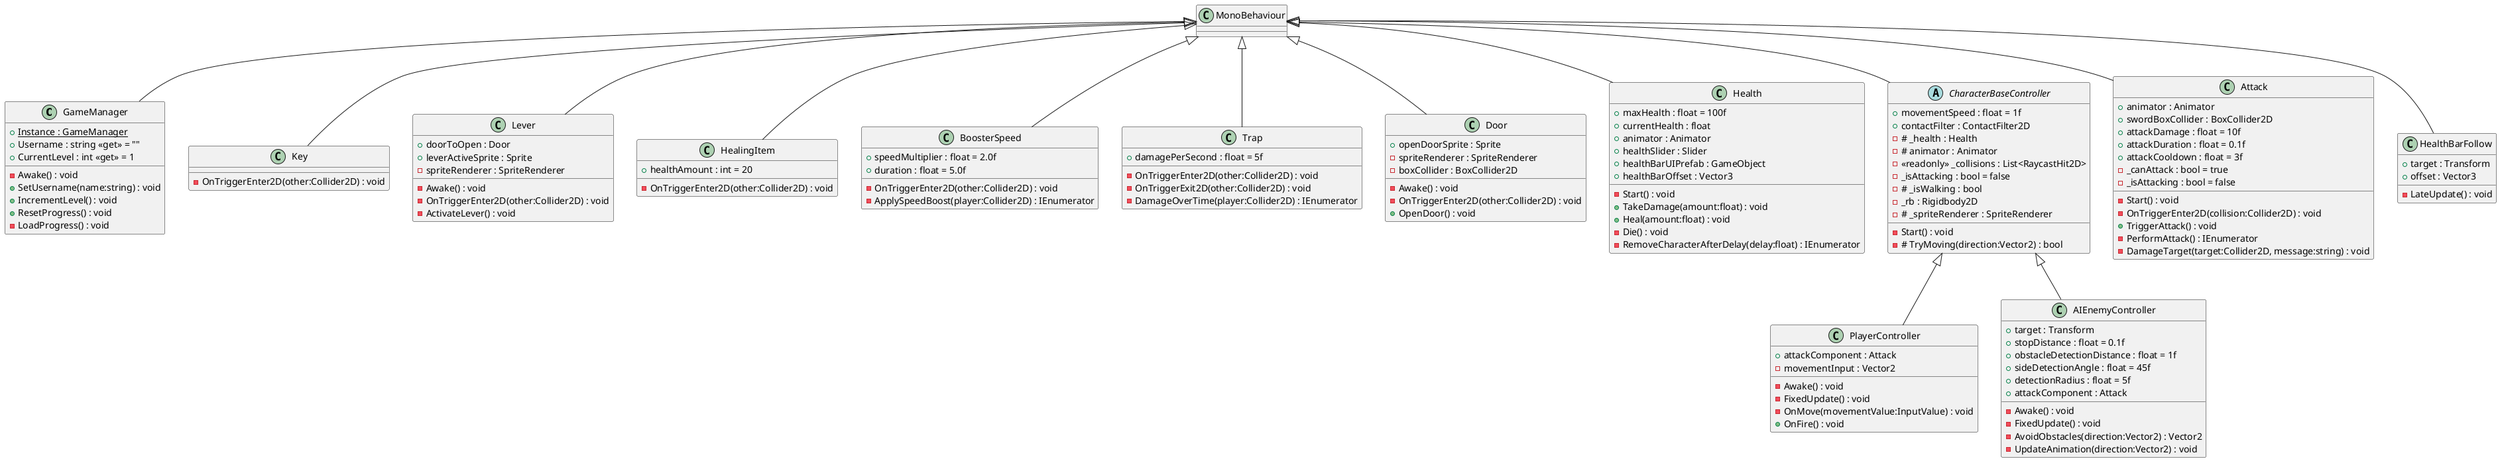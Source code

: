 @startuml
class GameManager {
    + {static} Instance : GameManager
    + Username : string <<get>> = ""
    + CurrentLevel : int <<get>> = 1
    - Awake() : void
    + SetUsername(name:string) : void
    + IncrementLevel() : void
    + ResetProgress() : void
    - LoadProgress() : void
}
MonoBehaviour <|-- GameManager
class Key {
    - OnTriggerEnter2D(other:Collider2D) : void
}
MonoBehaviour <|-- Key
class Lever {
    + doorToOpen : Door
    + leverActiveSprite : Sprite
    - spriteRenderer : SpriteRenderer
    - Awake() : void
    - OnTriggerEnter2D(other:Collider2D) : void
    - ActivateLever() : void
}
MonoBehaviour <|-- Lever
class HealingItem {
    + healthAmount : int = 20
    - OnTriggerEnter2D(other:Collider2D) : void
}
MonoBehaviour <|-- HealingItem
class BoosterSpeed {
    + speedMultiplier : float = 2.0f
    + duration : float = 5.0f
    - OnTriggerEnter2D(other:Collider2D) : void
    - ApplySpeedBoost(player:Collider2D) : IEnumerator
}
MonoBehaviour <|-- BoosterSpeed
class Trap {
    + damagePerSecond : float = 5f
    - OnTriggerEnter2D(other:Collider2D) : void
    - OnTriggerExit2D(other:Collider2D) : void
    - DamageOverTime(player:Collider2D) : IEnumerator
}
MonoBehaviour <|-- Trap
class Door {
    + openDoorSprite : Sprite
    - spriteRenderer : SpriteRenderer
    - boxCollider : BoxCollider2D
    - Awake() : void
    - OnTriggerEnter2D(other:Collider2D) : void
    + OpenDoor() : void
}
MonoBehaviour <|-- Door
class Health {
    + maxHealth : float = 100f
    + currentHealth : float
    + animator : Animator
    + healthSlider : Slider
    + healthBarUIPrefab : GameObject
    + healthBarOffset : Vector3
    - Start() : void
    + TakeDamage(amount:float) : void
    + Heal(amount:float) : void
    - Die() : void
    - RemoveCharacterAfterDelay(delay:float) : IEnumerator
}
MonoBehaviour <|-- Health
class PlayerController {
    + attackComponent : Attack
    - movementInput : Vector2
    - Awake() : void
    - FixedUpdate() : void
    - OnMove(movementValue:InputValue) : void
    + OnFire() : void
}
CharacterBaseController <|-- PlayerController
class AIEnemyController {
    + target : Transform
    + stopDistance : float = 0.1f
    + obstacleDetectionDistance : float = 1f
    + sideDetectionAngle : float = 45f
    + detectionRadius : float = 5f
    + attackComponent : Attack
    - Awake() : void
    - FixedUpdate() : void
    - AvoidObstacles(direction:Vector2) : Vector2
    - UpdateAnimation(direction:Vector2) : void
}
CharacterBaseController <|-- AIEnemyController
class Attack {
    + animator : Animator
    + swordBoxCollider : BoxCollider2D
    + attackDamage : float = 10f
    + attackDuration : float = 0.1f
    + attackCooldown : float = 3f
    - _canAttack : bool = true
    - _isAttacking : bool = false
    - Start() : void
    - OnTriggerEnter2D(collision:Collider2D) : void
    + TriggerAttack() : void
    - PerformAttack() : IEnumerator
    - DamageTarget(target:Collider2D, message:string) : void
}
MonoBehaviour <|-- Attack
abstract class CharacterBaseController {
    + movementSpeed : float = 1f
    + contactFilter : ContactFilter2D
    - # _health : Health
    - # animator : Animator
    - <<readonly>> _collisions : List<RaycastHit2D>
    - _isAttacking : bool = false
    - # _isWalking : bool
    - _rb : Rigidbody2D
    - # _spriteRenderer : SpriteRenderer
    - Start() : void
    - # TryMoving(direction:Vector2) : bool
}
MonoBehaviour <|-- CharacterBaseController
class HealthBarFollow {
    + target : Transform
    + offset : Vector3
    - LateUpdate() : void
}
MonoBehaviour <|-- HealthBarFollow
@enduml
